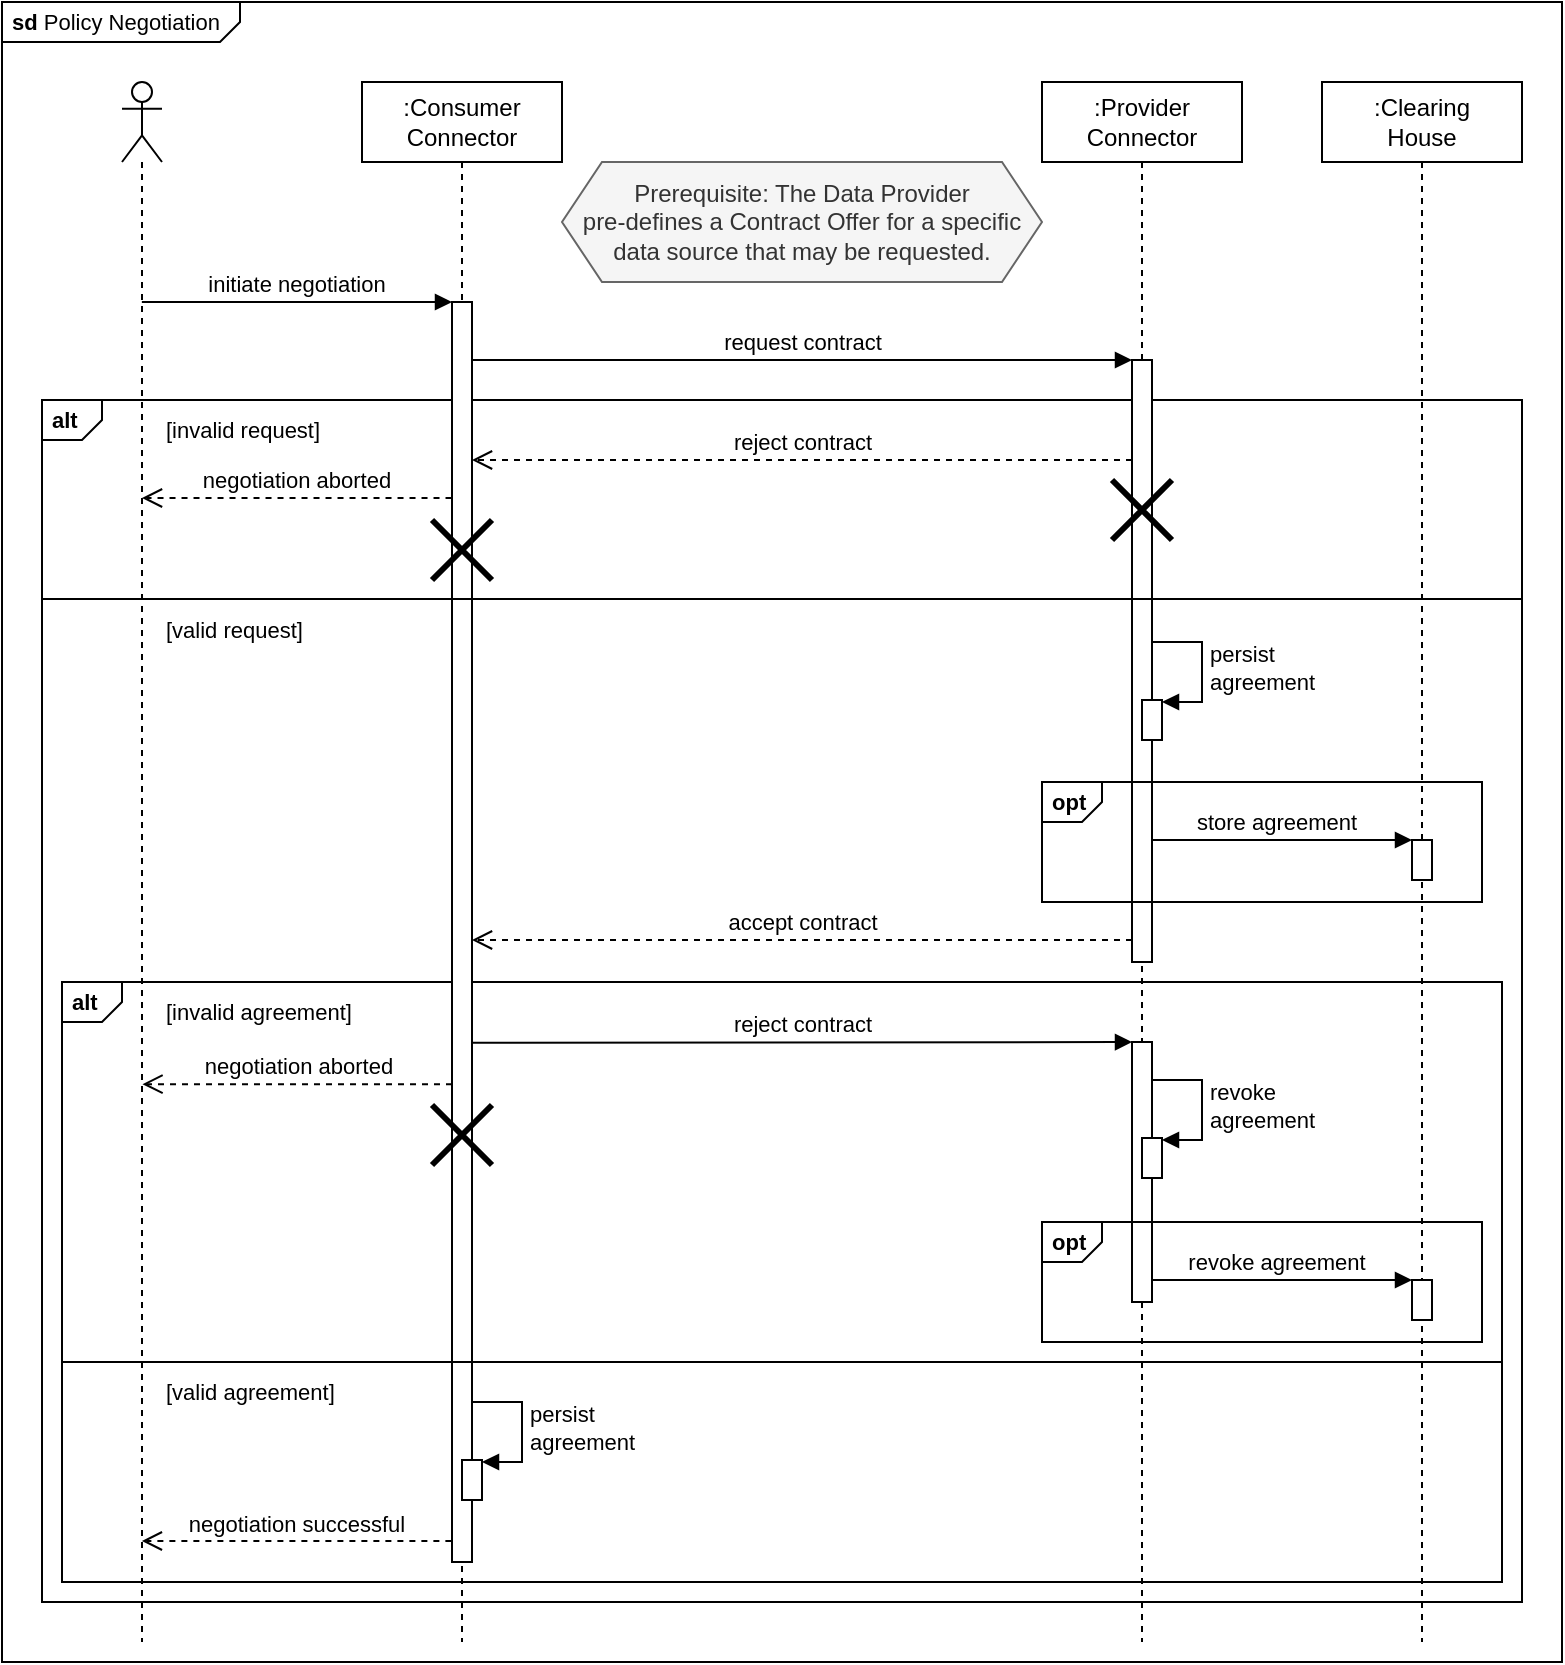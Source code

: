 <mxfile version="16.4.0" type="device"><diagram id="tE_fqfM_la-XXKDRrsFT" name="Page-1"><mxGraphModel dx="1422" dy="865" grid="1" gridSize="10" guides="1" tooltips="1" connect="1" arrows="1" fold="1" page="1" pageScale="1" pageWidth="827" pageHeight="1169" math="0" shadow="0"><root><mxCell id="0"/><mxCell id="1" parent="0"/><mxCell id="YNL5BcN-_HgcnTqoEjPw-4" value="&lt;p style=&quot;margin: 0px ; margin-top: 4px ; margin-left: 5px ; text-align: left&quot;&gt;&lt;b&gt;sd&lt;/b&gt;  Policy Negotiation&lt;/p&gt;" style="html=1;shape=mxgraph.sysml.package;overflow=fill;labelX=119.69;align=left;spacingLeft=5;verticalAlign=top;spacingTop=-3;fontSize=11;fillColor=none;" parent="1" vertex="1"><mxGeometry y="40" width="780" height="830" as="geometry"/></mxCell><mxCell id="2CtGqb5mIchs0aXOwe0z-39" value=":Clearing&lt;br&gt;House" style="shape=umlLifeline;perimeter=lifelinePerimeter;whiteSpace=wrap;html=1;container=1;collapsible=0;recursiveResize=0;outlineConnect=0;" parent="1" vertex="1"><mxGeometry x="660" y="80" width="100" height="780" as="geometry"/></mxCell><mxCell id="2CtGqb5mIchs0aXOwe0z-43" value="" style="html=1;points=[];perimeter=orthogonalPerimeter;fontSize=11;fillColor=#FFFFFF;gradientColor=none;" parent="2CtGqb5mIchs0aXOwe0z-39" vertex="1"><mxGeometry x="45" y="379" width="10" height="20" as="geometry"/></mxCell><mxCell id="2CtGqb5mIchs0aXOwe0z-44" value="store agreement" style="html=1;verticalAlign=bottom;endArrow=block;entryX=0;entryY=0;rounded=0;fontSize=11;" parent="1" edge="1"><mxGeometry relative="1" as="geometry"><mxPoint x="569.855" y="459" as="sourcePoint"/><mxPoint x="705" y="459" as="targetPoint"/></mxGeometry></mxCell><mxCell id="2CtGqb5mIchs0aXOwe0z-20" value="&lt;p style=&quot;margin: 4px 0px 0px 5px ; text-align: left ; font-size: 11px&quot;&gt;&lt;b&gt;alt&amp;nbsp;&lt;/b&gt;&lt;/p&gt;" style="html=1;shape=mxgraph.sysml.package;overflow=fill;labelX=30.42;align=left;spacingLeft=5;verticalAlign=top;spacingTop=-3;gradientColor=none;fillColor=none;fontSize=11;" parent="1" vertex="1"><mxGeometry x="20" y="239" width="740" height="601" as="geometry"/></mxCell><mxCell id="2CtGqb5mIchs0aXOwe0z-1" value="" style="shape=umlLifeline;participant=umlActor;perimeter=lifelinePerimeter;whiteSpace=wrap;html=1;container=1;collapsible=0;recursiveResize=0;verticalAlign=top;spacingTop=36;outlineConnect=0;" parent="1" vertex="1"><mxGeometry x="60" y="80" width="20" height="780" as="geometry"/></mxCell><mxCell id="2CtGqb5mIchs0aXOwe0z-3" value=":Consumer&lt;br&gt;Connector" style="shape=umlLifeline;perimeter=lifelinePerimeter;whiteSpace=wrap;html=1;container=1;collapsible=0;recursiveResize=0;outlineConnect=0;" parent="1" vertex="1"><mxGeometry x="180" y="80" width="100" height="780" as="geometry"/></mxCell><mxCell id="2CtGqb5mIchs0aXOwe0z-25" value="&lt;p style=&quot;margin: 4px 0px 0px 5px ; text-align: left ; font-size: 11px&quot;&gt;&lt;b&gt;alt&amp;nbsp;&lt;/b&gt;&lt;br&gt;&lt;/p&gt;" style="html=1;shape=mxgraph.sysml.package;overflow=fill;labelX=30.42;align=left;spacingLeft=5;verticalAlign=top;spacingTop=-3;gradientColor=none;fillColor=none;fontSize=11;" parent="2CtGqb5mIchs0aXOwe0z-3" vertex="1"><mxGeometry x="-150" y="450" width="720" height="300" as="geometry"/></mxCell><mxCell id="2CtGqb5mIchs0aXOwe0z-12" value="" style="html=1;points=[];perimeter=orthogonalPerimeter;" parent="2CtGqb5mIchs0aXOwe0z-3" vertex="1"><mxGeometry x="45" y="110" width="10" height="630" as="geometry"/></mxCell><mxCell id="2CtGqb5mIchs0aXOwe0z-32" value="" style="shape=umlDestroy;whiteSpace=wrap;html=1;strokeWidth=3;fontSize=11;fillColor=#FFFFFF;gradientColor=none;" parent="2CtGqb5mIchs0aXOwe0z-3" vertex="1"><mxGeometry x="35" y="511.5" width="30" height="30" as="geometry"/></mxCell><mxCell id="2CtGqb5mIchs0aXOwe0z-51" value="negotiation aborted" style="html=1;verticalAlign=bottom;endArrow=open;dashed=1;endSize=8;rounded=0;exitX=-0.031;exitY=0.975;exitDx=0;exitDy=0;exitPerimeter=0;" parent="2CtGqb5mIchs0aXOwe0z-3" edge="1"><mxGeometry relative="1" as="geometry"><mxPoint x="-109.761" y="501.08" as="targetPoint"/><mxPoint x="45.0" y="501.08" as="sourcePoint"/></mxGeometry></mxCell><mxCell id="2CtGqb5mIchs0aXOwe0z-27" value="" style="endArrow=none;html=1;rounded=0;exitX=0;exitY=0.5;exitDx=0;exitDy=0;exitPerimeter=0;entryX=1;entryY=0.5;entryDx=0;entryDy=0;entryPerimeter=0;" parent="2CtGqb5mIchs0aXOwe0z-3" edge="1"><mxGeometry width="50" height="50" relative="1" as="geometry"><mxPoint x="-150" y="640" as="sourcePoint"/><mxPoint x="570" y="640" as="targetPoint"/></mxGeometry></mxCell><mxCell id="TY9Rv4WNxXMfEE6xXLbi-4" value="&lt;font style=&quot;font-size: 11px&quot;&gt;[invalid agreement]&lt;/font&gt;" style="text;html=1;strokeColor=none;fillColor=none;align=left;verticalAlign=middle;whiteSpace=wrap;rounded=0;fontSize=11;" parent="2CtGqb5mIchs0aXOwe0z-3" vertex="1"><mxGeometry x="-100" y="450" width="100" height="30" as="geometry"/></mxCell><mxCell id="YNL5BcN-_HgcnTqoEjPw-19" value="" style="html=1;points=[];perimeter=orthogonalPerimeter;fontSize=11;fillColor=#FFFFFF;gradientColor=none;" parent="2CtGqb5mIchs0aXOwe0z-3" vertex="1"><mxGeometry x="50" y="689" width="10" height="20" as="geometry"/></mxCell><mxCell id="YNL5BcN-_HgcnTqoEjPw-20" value="persist&lt;br&gt;agreement" style="edgeStyle=orthogonalEdgeStyle;html=1;align=left;spacingLeft=2;endArrow=block;rounded=0;entryX=1;entryY=0;fontSize=11;" parent="2CtGqb5mIchs0aXOwe0z-3" edge="1"><mxGeometry relative="1" as="geometry"><mxPoint x="55" y="660" as="sourcePoint"/><Array as="points"><mxPoint x="80" y="660"/></Array><mxPoint x="60" y="690" as="targetPoint"/></mxGeometry></mxCell><mxCell id="2CtGqb5mIchs0aXOwe0z-4" value=":Provider&lt;br&gt;Connector" style="shape=umlLifeline;perimeter=lifelinePerimeter;whiteSpace=wrap;html=1;container=1;collapsible=0;recursiveResize=0;outlineConnect=0;" parent="1" vertex="1"><mxGeometry x="520" y="80" width="100" height="780" as="geometry"/></mxCell><mxCell id="YNL5BcN-_HgcnTqoEjPw-8" value="revoke agreement" style="html=1;verticalAlign=bottom;endArrow=block;entryX=0;entryY=0;rounded=0;fontSize=11;" parent="2CtGqb5mIchs0aXOwe0z-4" edge="1"><mxGeometry relative="1" as="geometry"><mxPoint x="49.855" y="599" as="sourcePoint"/><mxPoint x="185" y="599" as="targetPoint"/></mxGeometry></mxCell><mxCell id="2CtGqb5mIchs0aXOwe0z-15" value="" style="html=1;points=[];perimeter=orthogonalPerimeter;" parent="2CtGqb5mIchs0aXOwe0z-4" vertex="1"><mxGeometry x="45" y="139" width="10" height="301" as="geometry"/></mxCell><mxCell id="TY9Rv4WNxXMfEE6xXLbi-7" value="" style="html=1;points=[];perimeter=orthogonalPerimeter;fontSize=11;" parent="2CtGqb5mIchs0aXOwe0z-4" vertex="1"><mxGeometry x="45" y="480" width="10" height="130" as="geometry"/></mxCell><mxCell id="TY9Rv4WNxXMfEE6xXLbi-8" value="reject contract" style="html=1;verticalAlign=bottom;endArrow=block;rounded=0;fontSize=11;startSize=6;exitX=1;exitY=0.601;exitDx=0;exitDy=0;exitPerimeter=0;" parent="2CtGqb5mIchs0aXOwe0z-4" edge="1"><mxGeometry width="80" relative="1" as="geometry"><mxPoint x="-285" y="480.4" as="sourcePoint"/><mxPoint x="45" y="480" as="targetPoint"/></mxGeometry></mxCell><mxCell id="YNL5BcN-_HgcnTqoEjPw-10" value="&lt;p style=&quot;margin: 0px ; margin-top: 4px ; margin-left: 5px ; text-align: left&quot;&gt;&lt;b&gt;opt&lt;/b&gt;&lt;/p&gt;" style="html=1;shape=mxgraph.sysml.package;overflow=fill;labelX=30.97;align=left;spacingLeft=5;verticalAlign=top;spacingTop=-3;fontSize=11;fillColor=none;" parent="2CtGqb5mIchs0aXOwe0z-4" vertex="1"><mxGeometry y="570" width="220" height="60" as="geometry"/></mxCell><mxCell id="YNL5BcN-_HgcnTqoEjPw-9" value="" style="html=1;points=[];perimeter=orthogonalPerimeter;fontSize=11;fillColor=#FFFFFF;gradientColor=none;" parent="2CtGqb5mIchs0aXOwe0z-4" vertex="1"><mxGeometry x="185" y="599" width="10" height="20" as="geometry"/></mxCell><mxCell id="YNL5BcN-_HgcnTqoEjPw-17" value="" style="html=1;points=[];perimeter=orthogonalPerimeter;fontSize=11;fillColor=#FFFFFF;gradientColor=none;" parent="2CtGqb5mIchs0aXOwe0z-4" vertex="1"><mxGeometry x="50" y="309" width="10" height="20" as="geometry"/></mxCell><mxCell id="YNL5BcN-_HgcnTqoEjPw-18" value="persist&lt;br&gt;agreement" style="edgeStyle=orthogonalEdgeStyle;html=1;align=left;spacingLeft=2;endArrow=block;rounded=0;entryX=1;entryY=0;fontSize=11;" parent="2CtGqb5mIchs0aXOwe0z-4" edge="1"><mxGeometry relative="1" as="geometry"><mxPoint x="55" y="280" as="sourcePoint"/><Array as="points"><mxPoint x="80" y="280"/></Array><mxPoint x="60" y="310" as="targetPoint"/></mxGeometry></mxCell><mxCell id="2CtGqb5mIchs0aXOwe0z-5" value="Prerequisite: The Data Provider &lt;br&gt;pre-defines a Contract Offer for a specific data source that may be requested." style="shape=hexagon;perimeter=hexagonPerimeter2;whiteSpace=wrap;html=1;fixedSize=1;fillColor=#f5f5f5;fontColor=#333333;strokeColor=#666666;" parent="1" vertex="1"><mxGeometry x="280" y="120" width="240" height="60" as="geometry"/></mxCell><mxCell id="2CtGqb5mIchs0aXOwe0z-13" value="initiate negotiation" style="html=1;verticalAlign=bottom;endArrow=block;entryX=0;entryY=0;rounded=0;" parent="1" target="2CtGqb5mIchs0aXOwe0z-12" edge="1"><mxGeometry relative="1" as="geometry"><mxPoint x="69.929" y="190.0" as="sourcePoint"/></mxGeometry></mxCell><mxCell id="2CtGqb5mIchs0aXOwe0z-14" value="negotiation successful" style="html=1;verticalAlign=bottom;endArrow=open;dashed=1;endSize=8;rounded=0;exitX=-0.031;exitY=0.975;exitDx=0;exitDy=0;exitPerimeter=0;" parent="1" edge="1"><mxGeometry relative="1" as="geometry"><mxPoint x="69.929" y="809.5" as="targetPoint"/><mxPoint x="224.69" y="809.5" as="sourcePoint"/></mxGeometry></mxCell><mxCell id="2CtGqb5mIchs0aXOwe0z-16" value="request contract" style="html=1;verticalAlign=bottom;endArrow=block;entryX=0;entryY=0;rounded=0;" parent="1" target="2CtGqb5mIchs0aXOwe0z-15" edge="1"><mxGeometry relative="1" as="geometry"><mxPoint x="235" y="219.0" as="sourcePoint"/></mxGeometry></mxCell><mxCell id="2CtGqb5mIchs0aXOwe0z-21" value="" style="endArrow=none;html=1;rounded=0;exitX=0;exitY=0.25;exitDx=0;exitDy=0;exitPerimeter=0;entryX=1;entryY=0.25;entryDx=0;entryDy=0;entryPerimeter=0;" parent="1" edge="1"><mxGeometry width="50" height="50" relative="1" as="geometry"><mxPoint x="20" y="338.5" as="sourcePoint"/><mxPoint x="760" y="338.5" as="targetPoint"/></mxGeometry></mxCell><mxCell id="2CtGqb5mIchs0aXOwe0z-17" value="accept contract" style="html=1;verticalAlign=bottom;endArrow=open;dashed=1;endSize=8;exitX=0;exitY=0.95;rounded=0;" parent="1" edge="1"><mxGeometry relative="1" as="geometry"><mxPoint x="235" y="509.0" as="targetPoint"/><mxPoint x="565" y="509.0" as="sourcePoint"/></mxGeometry></mxCell><mxCell id="2CtGqb5mIchs0aXOwe0z-29" value="reject contract" style="html=1;verticalAlign=bottom;endArrow=open;dashed=1;endSize=8;rounded=0;fontSize=11;" parent="1" edge="1"><mxGeometry relative="1" as="geometry"><mxPoint x="565" y="269" as="sourcePoint"/><mxPoint x="235" y="269" as="targetPoint"/></mxGeometry></mxCell><mxCell id="2CtGqb5mIchs0aXOwe0z-30" value="" style="shape=umlDestroy;whiteSpace=wrap;html=1;strokeWidth=3;fontSize=11;fillColor=#FFFFFF;gradientColor=none;" parent="1" vertex="1"><mxGeometry x="555" y="279" width="30" height="30" as="geometry"/></mxCell><mxCell id="2CtGqb5mIchs0aXOwe0z-52" value="negotiation aborted" style="html=1;verticalAlign=bottom;endArrow=open;dashed=1;endSize=8;rounded=0;exitX=-0.031;exitY=0.975;exitDx=0;exitDy=0;exitPerimeter=0;" parent="1" edge="1"><mxGeometry relative="1" as="geometry"><mxPoint x="69.999" y="288.0" as="targetPoint"/><mxPoint x="224.76" y="288.0" as="sourcePoint"/></mxGeometry></mxCell><mxCell id="TY9Rv4WNxXMfEE6xXLbi-1" value="&lt;font style=&quot;font-size: 11px;&quot;&gt;[invalid request]&lt;/font&gt;" style="text;html=1;strokeColor=none;fillColor=none;align=left;verticalAlign=middle;whiteSpace=wrap;rounded=0;fontSize=11;" parent="1" vertex="1"><mxGeometry x="80" y="239" width="100" height="30" as="geometry"/></mxCell><mxCell id="TY9Rv4WNxXMfEE6xXLbi-2" value="" style="shape=umlDestroy;whiteSpace=wrap;html=1;strokeWidth=3;fontSize=11;fillColor=#FFFFFF;gradientColor=none;" parent="1" vertex="1"><mxGeometry x="215" y="299" width="30" height="30" as="geometry"/></mxCell><mxCell id="TY9Rv4WNxXMfEE6xXLbi-3" value="&lt;font style=&quot;font-size: 11px&quot;&gt;[valid request]&lt;/font&gt;" style="text;html=1;strokeColor=none;fillColor=none;align=left;verticalAlign=middle;whiteSpace=wrap;rounded=0;fontSize=11;" parent="1" vertex="1"><mxGeometry x="80" y="339" width="100" height="30" as="geometry"/></mxCell><mxCell id="TY9Rv4WNxXMfEE6xXLbi-18" value="" style="html=1;points=[];perimeter=orthogonalPerimeter;fontSize=11;fillColor=#FFFFFF;gradientColor=none;" parent="1" vertex="1"><mxGeometry x="570" y="608" width="10" height="20" as="geometry"/></mxCell><mxCell id="TY9Rv4WNxXMfEE6xXLbi-19" value="revoke&lt;br&gt;agreement" style="edgeStyle=orthogonalEdgeStyle;html=1;align=left;spacingLeft=2;endArrow=block;rounded=0;entryX=1;entryY=0;fontSize=11;" parent="1" edge="1"><mxGeometry relative="1" as="geometry"><mxPoint x="575" y="579" as="sourcePoint"/><Array as="points"><mxPoint x="600" y="579"/></Array><mxPoint x="580" y="609" as="targetPoint"/></mxGeometry></mxCell><mxCell id="YNL5BcN-_HgcnTqoEjPw-5" value="&lt;p style=&quot;margin: 0px ; margin-top: 4px ; margin-left: 5px ; text-align: left&quot;&gt;&lt;b&gt;opt&lt;/b&gt;&lt;/p&gt;" style="html=1;shape=mxgraph.sysml.package;overflow=fill;labelX=30.97;align=left;spacingLeft=5;verticalAlign=top;spacingTop=-3;fontSize=11;fillColor=none;" parent="1" vertex="1"><mxGeometry x="520" y="430" width="220" height="60" as="geometry"/></mxCell><mxCell id="TY9Rv4WNxXMfEE6xXLbi-10" value="&lt;font style=&quot;font-size: 11px&quot;&gt;[valid agreement]&lt;/font&gt;" style="text;html=1;strokeColor=none;fillColor=none;align=left;verticalAlign=middle;whiteSpace=wrap;rounded=0;fontSize=11;" parent="1" vertex="1"><mxGeometry x="80" y="720" width="100" height="30" as="geometry"/></mxCell></root></mxGraphModel></diagram></mxfile>